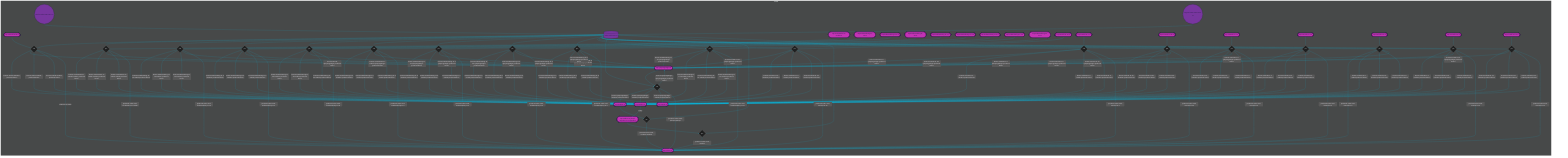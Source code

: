 %%{init: {'theme': 'dark', 'themeVariables': { 'primaryColor': '#07cff6', 'textColor': '#dad9e0', 'lineColor': '#07cff6'}}}%%

graph LR

subgraph Vedtak
    %% TOPICS
    aap.soknad-sendt.v1([aap.soknad-sendt.v1])
	aap.iverksettelse-av-vedtak.v1([aap.iverksettelse-av-vedtak.v1])
	aap.kvalitetssikring.11-19.v1([aap.kvalitetssikring.11-19.v1])
	aap.kvalitetssikring.11-2.v1([aap.kvalitetssikring.11-2.v1])
	aap.kvalitetssikring.11-29.v1([aap.kvalitetssikring.11-29.v1])
	aap.kvalitetssikring.11-3.v1([aap.kvalitetssikring.11-3.v1])
	aap.kvalitetssikring.11-4.v1([aap.kvalitetssikring.11-4.v1])
	aap.kvalitetssikring.11-5.v1([aap.kvalitetssikring.11-5.v1])
	aap.kvalitetssikring.11-6.v1([aap.kvalitetssikring.11-6.v1])
	aap.kvalitetssikring.22-13.v1([aap.kvalitetssikring.22-13.v1])
	aap.manuell.11-19.v1([aap.manuell.11-19.v1])
	aap.manuell.11-2.v1([aap.manuell.11-2.v1])
	aap.manuell.11-29.v1([aap.manuell.11-29.v1])
	aap.manuell.11-3.v1([aap.manuell.11-3.v1])
	aap.manuell.11-4.v1([aap.manuell.11-4.v1])
	aap.manuell.11-5.v1([aap.manuell.11-5.v1])
	aap.manuell.11-6.v1([aap.manuell.11-6.v1])
	aap.manuell.22-13.v1([aap.manuell.22-13.v1])
	aap.sykepengedager.v1([aap.sykepengedager.v1])
	aap.sokere.v1([aap.sokere.v1])
	aap.inntekter.v1([aap.inntekter.v1])
	aap.medlem.v1-joined-aap.sokere.v1-repartition([aap.medlem.v1-joined-aap.sokere.v1-repartition])
	aap.medlem.v1([aap.medlem.v1])
	aap.vedtak.v1([aap.vedtak.v1])
    
    %% JOINS
    join-0{join}
	join-1{join}
	join-2{join}
	join-3{join}
	join-4{join}
	join-5{join}
	join-6{join}
	join-7{join}
	join-8{join}
	join-9{join}
	join-10{join}
	join-11{join}
	join-12{join}
	join-13{join}
	join-14{join}
	join-15{join}
	join-16{join}
	join-17{join}
	join-18{join}
	join-19{join}
	join-20{join}
    
    %% STATE STORES
    soker-state-store-v2[(soker-state-store-v2)]
    
    %% PROCESSOR API JOBS
    metrics-soker-state-store-v2((metrics-soker-state-store-v2))
	migrate-soker-state-store-v2((migrate-soker-state-store-v2))
    
    %% JOIN STREAMS
    aap.soknad-sendt.v1 --> join-0
	soker-state-store-v2 --> join-0
	join-0 --> |branch-soknad-inntekter-produced-behov| aap.inntekter.v1
	join-0 --> |branch-soknad-sykepengedager-produced-behov| aap.sykepengedager.v1
	join-0 --> |branch-soknad-vedtak-produced-behov| aap.vedtak.v1
	join-0 --> |branch-soknad-medlem-produced-behov| aap.medlem.v1
	join-0 --> |produced-ny-soker| aap.sokere.v1
	aap.iverksettelse-av-vedtak.v1 --> join-1
	soker-state-store-v2 --> join-1
	join-1 --> |branch-iverksettelse-av-vedtak-inntekter-produced-behov| aap.inntekter.v1
	join-1 --> |branch-iverksettelse-av-vedtak-medlem-produced-behov| aap.medlem.v1
	join-1 --> |branch-iverksettelse-av-vedtak-sykepengedager-produced-behov| aap.sykepengedager.v1
	join-1 --> |branch-iverksettelse-av-vedtak-vedtak-produced-behov| aap.vedtak.v1
	join-1 --> |produced-soker-med-iverksettelse-av-vedtak| aap.sokere.v1
	aap.kvalitetssikring.11-19.v1 --> join-2
	soker-state-store-v2 --> join-2
	join-2 --> |branch-kvalitetssikring-11-19-vedtak-produced-behov| aap.vedtak.v1
	join-2 --> |branch-kvalitetssikring-11-19-medlem-produced-behov| aap.medlem.v1
	join-2 --> |branch-kvalitetssikring-11-19-inntekter-produced-behov| aap.inntekter.v1
	join-2 --> |branch-kvalitetssikring-11-19-sykepengedager-produced-behov| aap.sykepengedager.v1
	join-2 --> |produced-soker-med-kvalitetssikring-11-19| aap.sokere.v1
	aap.kvalitetssikring.11-2.v1 --> join-3
	soker-state-store-v2 --> join-3
	join-3 --> |branch-kvalitetssikring-11-2-inntekter-produced-behov| aap.inntekter.v1
	join-3 --> |branch-kvalitetssikring-11-2-medlem-produced-behov| aap.medlem.v1
	join-3 --> |branch-kvalitetssikring-11-2-sykepengedager-produced-behov| aap.sykepengedager.v1
	join-3 --> |branch-kvalitetssikring-11-2-vedtak-produced-behov| aap.vedtak.v1
	join-3 --> |produced-soker-med-kvalitetssikring-11-2| aap.sokere.v1
	aap.kvalitetssikring.11-29.v1 --> join-4
	soker-state-store-v2 --> join-4
	join-4 --> |branch-kvalitetssikring-11-29-inntekter-produced-behov| aap.inntekter.v1
	join-4 --> |branch-kvalitetssikring-11-29-medlem-produced-behov| aap.medlem.v1
	join-4 --> |branch-kvalitetssikring-11-29-sykepengedager-produced-behov| aap.sykepengedager.v1
	join-4 --> |branch-kvalitetssikring-11-29-vedtak-produced-behov| aap.vedtak.v1
	join-4 --> |produced-soker-med-kvalitetssikring-11-29| aap.sokere.v1
	aap.kvalitetssikring.11-3.v1 --> join-5
	soker-state-store-v2 --> join-5
	join-5 --> |branch-kvalitetssikring-11-3-inntekter-produced-behov| aap.inntekter.v1
	join-5 --> |branch-kvalitetssikring-11-3-medlem-produced-behov| aap.medlem.v1
	join-5 --> |branch-kvalitetssikring-11-3-sykepengedager-produced-behov| aap.sykepengedager.v1
	join-5 --> |branch-kvalitetssikring-11-3-vedtak-produced-behov| aap.vedtak.v1
	join-5 --> |produced-soker-med-kvalitetssikring-11-3| aap.sokere.v1
	aap.kvalitetssikring.11-4.v1 --> join-6
	soker-state-store-v2 --> join-6
	join-6 --> |branch-kvalitetssikring-11-4-inntekter-produced-behov| aap.inntekter.v1
	join-6 --> |branch-kvalitetssikring-11-4-medlem-produced-behov| aap.medlem.v1
	join-6 --> |branch-kvalitetssikring-11-4-sykepengedager-produced-behov| aap.sykepengedager.v1
	join-6 --> |branch-kvalitetssikring-11-4-vedtak-produced-behov| aap.vedtak.v1
	join-6 --> |produced-soker-med-kvalitetssikring-11-4| aap.sokere.v1
	aap.kvalitetssikring.11-5.v1 --> join-7
	soker-state-store-v2 --> join-7
	join-7 --> |branch-kvalitetssikring-11-5-vedtak-produced-behov| aap.vedtak.v1
	join-7 --> |branch-kvalitetssikring-11-5-inntekter-produced-behov| aap.inntekter.v1
	join-7 --> |branch-kvalitetssikring-11-5-medlem-produced-behov| aap.medlem.v1
	join-7 --> |branch-kvalitetssikring-11-5-sykepengedager-produced-behov| aap.sykepengedager.v1
	join-7 --> |produced-soker-med-kvalitetssikring-11-5| aap.sokere.v1
	aap.kvalitetssikring.11-6.v1 --> join-8
	soker-state-store-v2 --> join-8
	join-8 --> |branch-kvalitetssikring-11-6-inntekter-produced-behov| aap.inntekter.v1
	join-8 --> |branch-kvalitetssikring-11-6-medlem-produced-behov| aap.medlem.v1
	join-8 --> |branch-kvalitetssikring-11-6-sykepengedager-produced-behov| aap.sykepengedager.v1
	join-8 --> |branch-kvalitetssikring-11-6-vedtak-produced-behov| aap.vedtak.v1
	join-8 --> |produced-soker-med-kvalitetssikring-11-6| aap.sokere.v1
	aap.kvalitetssikring.22-13.v1 --> join-9
	soker-state-store-v2 --> join-9
	join-9 --> |branch-kvalitetssikring-11-12-sykepengedager-produced-behov| aap.sykepengedager.v1
	join-9 --> |branch-kvalitetssikring-11-12-inntekter-produced-behov| aap.inntekter.v1
	join-9 --> |branch-kvalitetssikring-11-12-vedtak-produced-behov| aap.vedtak.v1
	join-9 --> |branch-kvalitetssikring-11-12-medlem-produced-behov| aap.medlem.v1
	join-9 --> |produced-soker-med-kvalitetssikring-11-12| aap.sokere.v1
	aap.manuell.11-19.v1 --> join-10
	soker-state-store-v2 --> join-10
	join-10 --> |branch-manuell-11-19-sykepengedager-produced-behov| aap.sykepengedager.v1
	join-10 --> |branch-manuell-11-19-inntekter-produced-behov| aap.inntekter.v1
	join-10 --> |branch-manuell-11-19-vedtak-produced-behov| aap.vedtak.v1
	join-10 --> |branch-manuell-11-19-medlem-produced-behov| aap.medlem.v1
	join-10 --> |produced-soker-med-manuell-11-19| aap.sokere.v1
	aap.manuell.11-2.v1 --> join-11
	soker-state-store-v2 --> join-11
	join-11 --> |branch-manuell-11-2-sykepengedager-produced-behov| aap.sykepengedager.v1
	join-11 --> |branch-manuell-11-2-medlem-produced-behov| aap.medlem.v1
	join-11 --> |branch-manuell-11-2-vedtak-produced-behov| aap.vedtak.v1
	join-11 --> |branch-manuell-11-2-inntekter-produced-behov| aap.inntekter.v1
	join-11 --> |produced-soker-med-manuell-11-2| aap.sokere.v1
	aap.manuell.11-29.v1 --> join-12
	soker-state-store-v2 --> join-12
	join-12 --> |branch-manuell-11-29-inntekter-produced-behov| aap.inntekter.v1
	join-12 --> |branch-manuell-11-29-medlem-produced-behov| aap.medlem.v1
	join-12 --> |branch-manuell-11-29-vedtak-produced-behov| aap.vedtak.v1
	join-12 --> |branch-manuell-11-29-sykepengedager-produced-behov| aap.sykepengedager.v1
	join-12 --> |produced-soker-med-manuell-11-29| aap.sokere.v1
	aap.manuell.11-3.v1 --> join-13
	soker-state-store-v2 --> join-13
	join-13 --> |branch-manuell-11-3-inntekter-produced-behov| aap.inntekter.v1
	join-13 --> |branch-manuell-11-3-medlem-produced-behov| aap.medlem.v1
	join-13 --> |branch-manuell-11-3-sykepengedager-produced-behov| aap.sykepengedager.v1
	join-13 --> |branch-manuell-11-3-vedtak-produced-behov| aap.vedtak.v1
	join-13 --> |produced-soker-med-manuell-11-3| aap.sokere.v1
	aap.manuell.11-4.v1 --> join-14
	soker-state-store-v2 --> join-14
	join-14 --> |branch-manuell-11-4-medlem-produced-behov| aap.medlem.v1
	join-14 --> |branch-manuell-11-4-vedtak-produced-behov| aap.vedtak.v1
	join-14 --> |branch-manuell-11-4-inntekter-produced-behov| aap.inntekter.v1
	join-14 --> |branch-manuell-11-4-sykepengedager-produced-behov| aap.sykepengedager.v1
	join-14 --> |produced-soker-med-manuell-11-4| aap.sokere.v1
	aap.manuell.11-5.v1 --> join-15
	soker-state-store-v2 --> join-15
	join-15 --> |produced-soker-med-manuell-11-5| aap.sokere.v1
	join-15 --> |branch-manuell-11-5-vedtak-produced-behov| aap.vedtak.v1
	join-15 --> |branch-manuell-11-5-inntekter-produced-behov| aap.inntekter.v1
	join-15 --> |branch-manuell-11-5-medlem-produced-behov| aap.medlem.v1
	join-15 --> |branch-manuell-11-5-sykepengedager-produced-behov| aap.sykepengedager.v1
	aap.manuell.11-6.v1 --> join-16
	soker-state-store-v2 --> join-16
	join-16 --> |branch-manuell-11-6-medlem-produced-behov| aap.medlem.v1
	join-16 --> |branch-manuell-11-6-inntekter-produced-behov| aap.inntekter.v1
	join-16 --> |branch-manuell-11-6-sykepengedager-produced-behov| aap.sykepengedager.v1
	join-16 --> |branch-manuell-11-6-vedtak-produced-behov| aap.vedtak.v1
	join-16 --> |produced-soker-med-manuell-11-6| aap.sokere.v1
	aap.manuell.22-13.v1 --> join-17
	soker-state-store-v2 --> join-17
	join-17 --> |branch-manuell-11-12-inntekter-produced-behov| aap.inntekter.v1
	join-17 --> |branch-manuell-11-12-sykepengedager-produced-behov| aap.sykepengedager.v1
	join-17 --> |branch-manuell-11-12-medlem-produced-behov| aap.medlem.v1
	join-17 --> |branch-manuell-11-12-vedtak-produced-behov| aap.vedtak.v1
	join-17 --> |produced-soker-med-manuell-11-12| aap.sokere.v1
	aap.sykepengedager.v1 --> join-18
	soker-state-store-v2 --> join-18
	join-18 --> |branch-sykepengedager-inntekter-produced-behov| aap.inntekter.v1
	join-18 --> |branch-sykepengedager-medlem-produced-behov| aap.medlem.v1
	join-18 --> |branch-sykepengedager-sykepengedager-produced-behov| aap.sykepengedager.v1
	join-18 --> |branch-sykepengedager-vedtak-produced-behov| aap.vedtak.v1
	join-18 --> |produced-soker-med-sykepengedager| aap.sokere.v1
	aap.inntekter.v1 --> join-19
	soker-state-store-v2 --> join-19
	join-19 --> |produced-soker-med-handtert-inntekter| aap.sokere.v1
	aap.medlem.v1-joined-aap.sokere.v1-repartition --> join-20
	soker-state-store-v2 --> join-20
	join-20 --> |produced-soker-med-medlem| aap.sokere.v1
    
    %% JOB STREAMS
    metrics-soker-state-store-v2 --> soker-state-store-v2
	migrate-soker-state-store-v2 --> soker-state-store-v2
    
    %% REPARTITION STREAMS
    aap.medlem.v1 --> |re-key| aap.medlem.v1-joined-aap.sokere.v1-repartition
end

%% COLORS
%% light    #dad9e0
%% purple   #78369f
%% pink     #c233b4
%% dark     #2a204a
%% blue     #07cff6

%% STYLES
style aap.soknad-sendt.v1 fill:#c233b4, stroke:#2a204a, stroke-width:2px, color:#2a204a
style aap.iverksettelse-av-vedtak.v1 fill:#c233b4, stroke:#2a204a, stroke-width:2px, color:#2a204a
style aap.kvalitetssikring.11-19.v1 fill:#c233b4, stroke:#2a204a, stroke-width:2px, color:#2a204a
style aap.kvalitetssikring.11-2.v1 fill:#c233b4, stroke:#2a204a, stroke-width:2px, color:#2a204a
style aap.kvalitetssikring.11-29.v1 fill:#c233b4, stroke:#2a204a, stroke-width:2px, color:#2a204a
style aap.kvalitetssikring.11-3.v1 fill:#c233b4, stroke:#2a204a, stroke-width:2px, color:#2a204a
style aap.kvalitetssikring.11-4.v1 fill:#c233b4, stroke:#2a204a, stroke-width:2px, color:#2a204a
style aap.kvalitetssikring.11-5.v1 fill:#c233b4, stroke:#2a204a, stroke-width:2px, color:#2a204a
style aap.kvalitetssikring.11-6.v1 fill:#c233b4, stroke:#2a204a, stroke-width:2px, color:#2a204a
style aap.kvalitetssikring.22-13.v1 fill:#c233b4, stroke:#2a204a, stroke-width:2px, color:#2a204a
style aap.manuell.11-19.v1 fill:#c233b4, stroke:#2a204a, stroke-width:2px, color:#2a204a
style aap.manuell.11-2.v1 fill:#c233b4, stroke:#2a204a, stroke-width:2px, color:#2a204a
style aap.manuell.11-29.v1 fill:#c233b4, stroke:#2a204a, stroke-width:2px, color:#2a204a
style aap.manuell.11-3.v1 fill:#c233b4, stroke:#2a204a, stroke-width:2px, color:#2a204a
style aap.manuell.11-4.v1 fill:#c233b4, stroke:#2a204a, stroke-width:2px, color:#2a204a
style aap.manuell.11-5.v1 fill:#c233b4, stroke:#2a204a, stroke-width:2px, color:#2a204a
style aap.manuell.11-6.v1 fill:#c233b4, stroke:#2a204a, stroke-width:2px, color:#2a204a
style aap.manuell.22-13.v1 fill:#c233b4, stroke:#2a204a, stroke-width:2px, color:#2a204a
style aap.sykepengedager.v1 fill:#c233b4, stroke:#2a204a, stroke-width:2px, color:#2a204a
style aap.sokere.v1 fill:#c233b4, stroke:#2a204a, stroke-width:2px, color:#2a204a
style aap.inntekter.v1 fill:#c233b4, stroke:#2a204a, stroke-width:2px, color:#2a204a
style aap.medlem.v1-joined-aap.sokere.v1-repartition fill:#c233b4, stroke:#2a204a, stroke-width:2px, color:#2a204a
style aap.medlem.v1 fill:#c233b4, stroke:#2a204a, stroke-width:2px, color:#2a204a
style aap.vedtak.v1 fill:#c233b4, stroke:#2a204a, stroke-width:2px, color:#2a204a
style soker-state-store-v2 fill:#78369f, stroke:#2a204a, stroke-width:2px, color:#2a204a
style metrics-soker-state-store-v2 fill:#78369f, stroke:#2a204a, stroke-width:2px, color:#2a204a
style migrate-soker-state-store-v2 fill:#78369f, stroke:#2a204a, stroke-width:2px, color:#2a204a